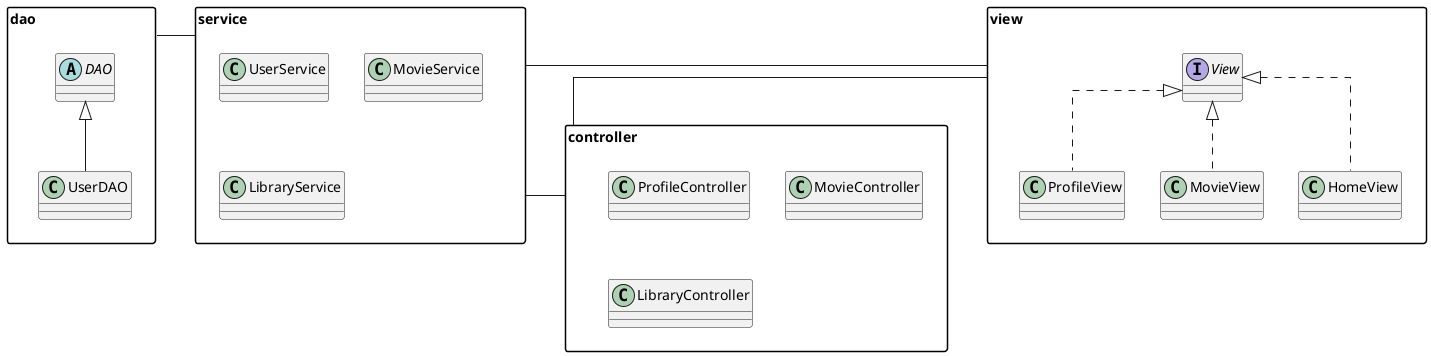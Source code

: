 @startuml

package service {
    class UserService
    class MovieService
    class LibraryService
}

package dao {
    abstract class DAO
    class UserDAO extends DAO
}

package view {
    interface View
    class ProfileView implements View
    class MovieView implements View
    class HomeView implements View
}

package controller {
    class ProfileController
    class MovieController
    class LibraryController
}

'package model {
'    class User
'    class Movie
'    class Review
'    class Library
'}

dao -right- service

service - view
service - controller

view -down- controller



skinparam packageStyle rect
skinparam packageTitleAlignment left

skinparam linetype ortho


@enduml